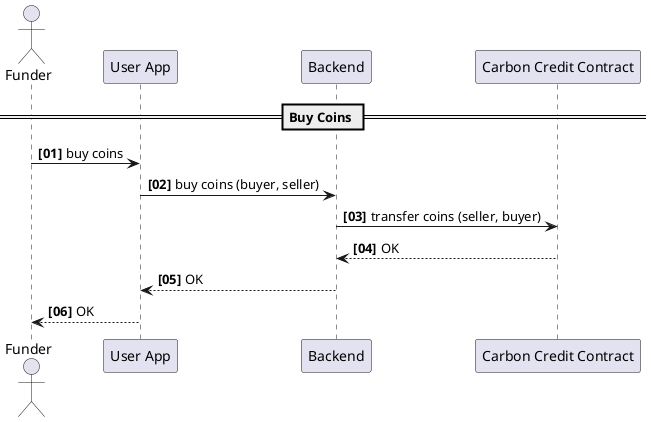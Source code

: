 @startuml
autonumber "<b>[00]"

actor "Funder" as FUND
participant "User App" as UAPP
participant "Backend" as BACK
participant "Carbon Credit Contract" as CCCO


== Buy Coins ==

FUND -> UAPP: buy coins
UAPP -> BACK: buy coins (buyer, seller)
BACK -> CCCO: transfer coins (seller, buyer)
CCCO --> BACK: OK
BACK --> UAPP: OK
UAPP --> FUND: OK

@enduml